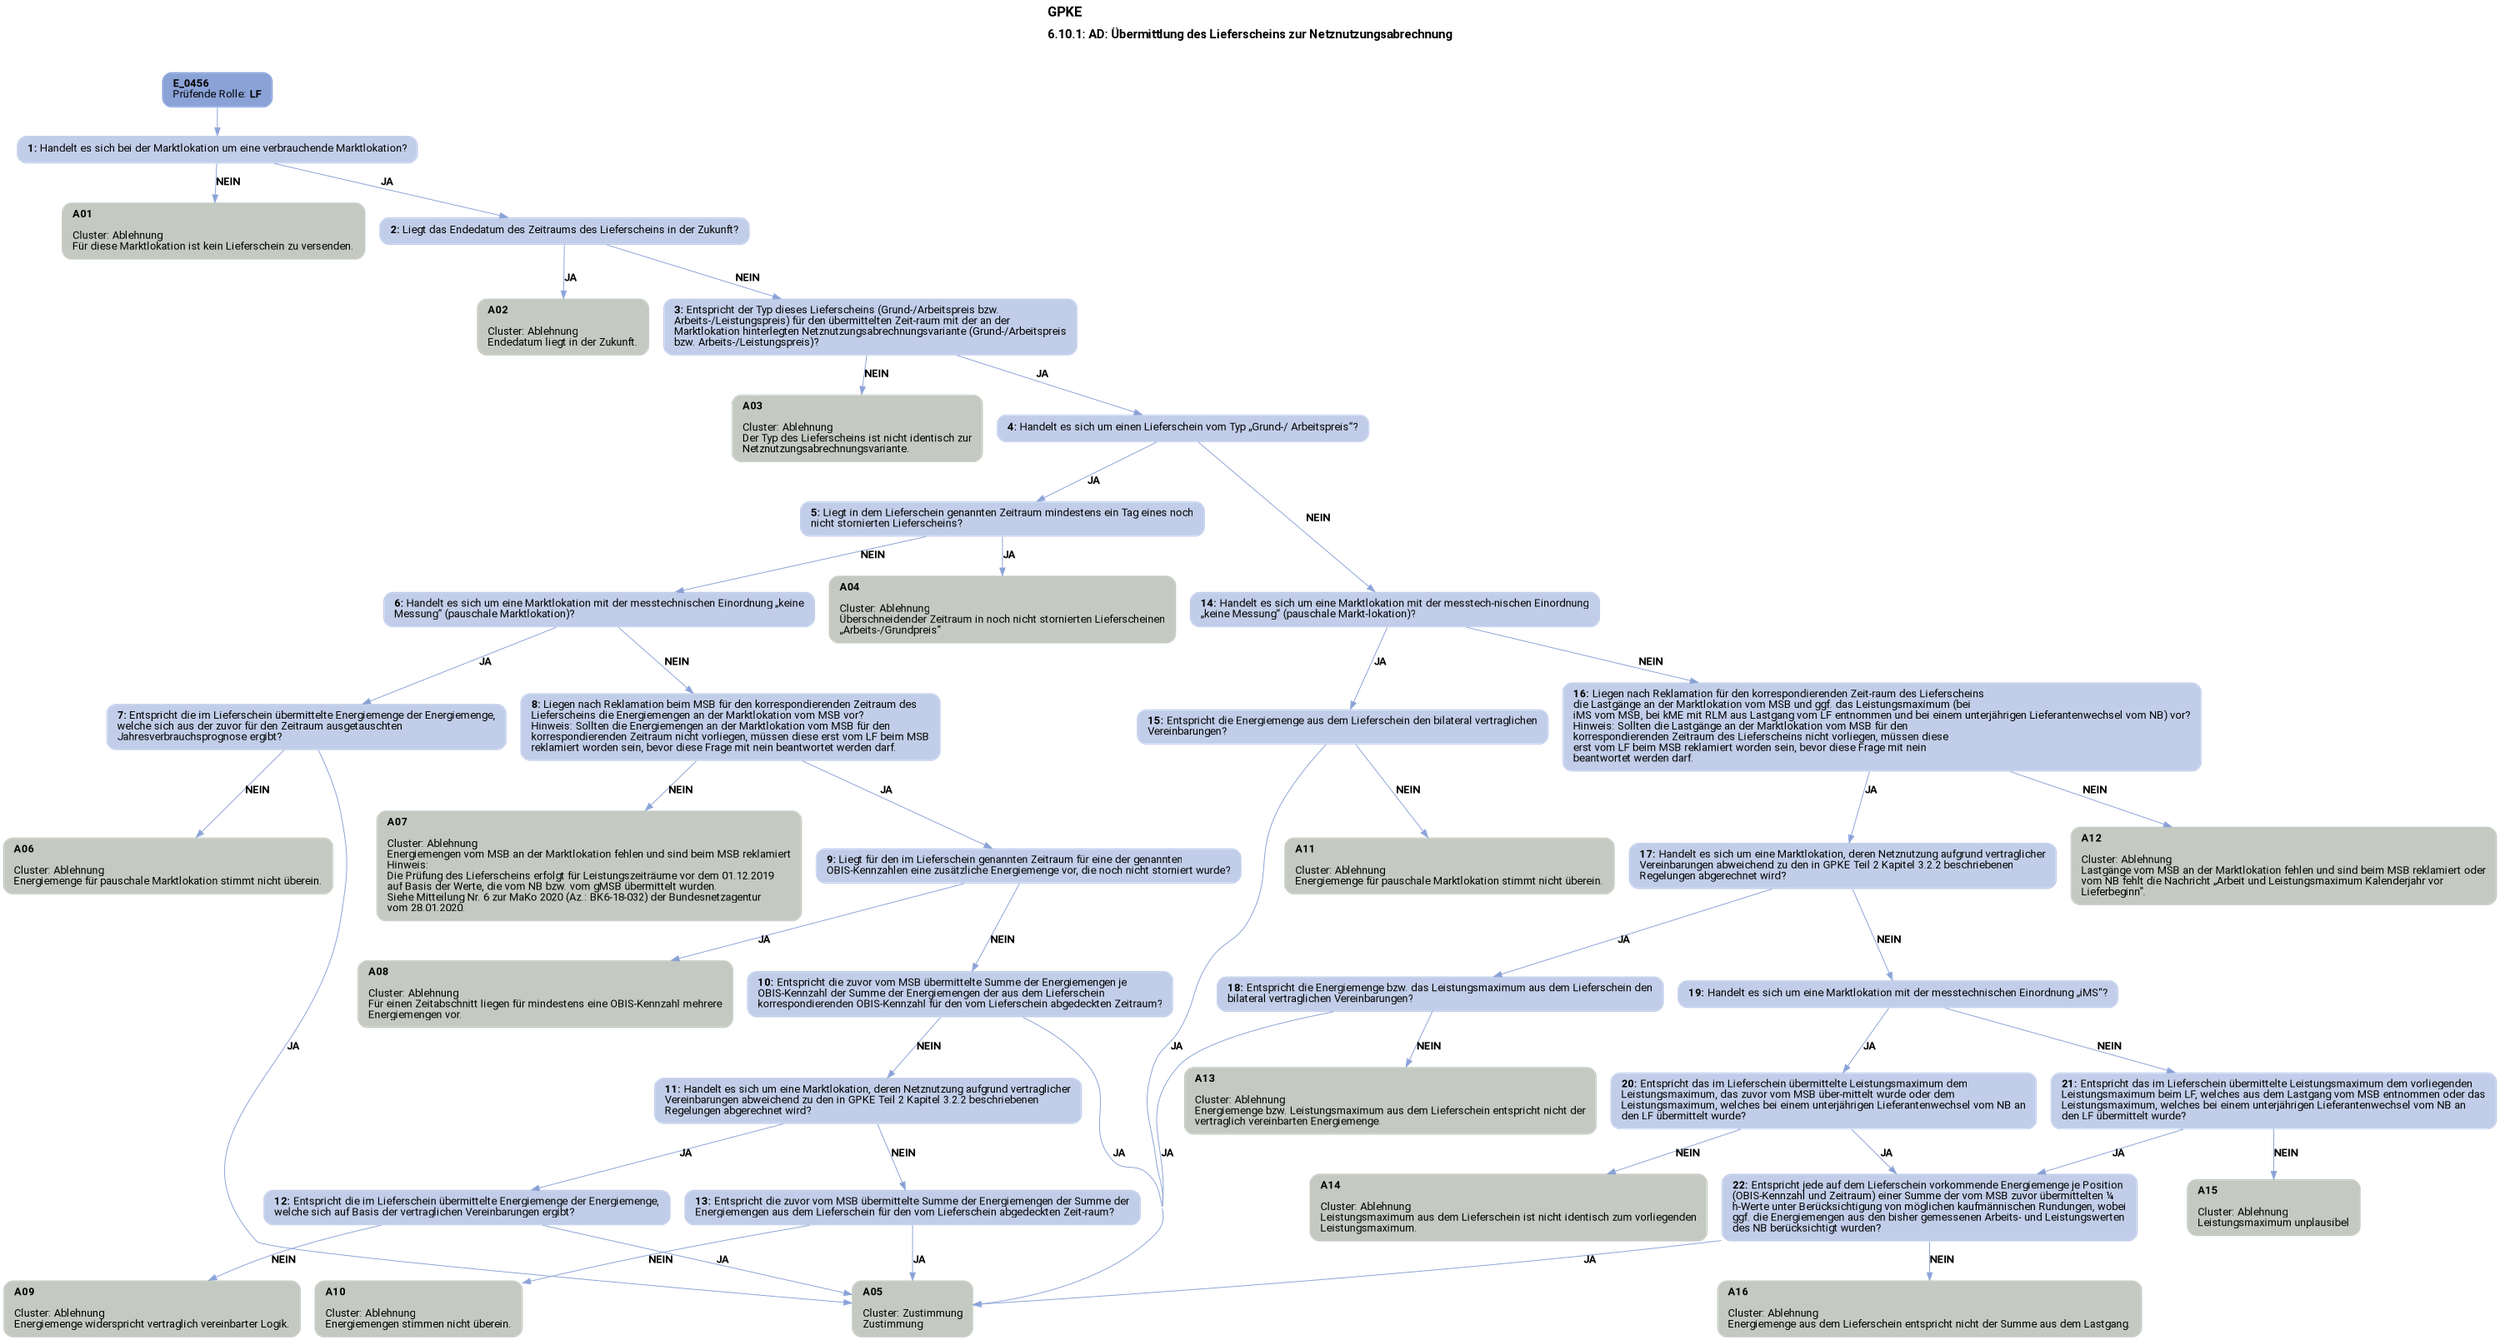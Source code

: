 digraph D {
    labelloc="t";
    label=<<B><FONT POINT-SIZE="18">GPKE</FONT></B><BR align="left"/><BR/><B><FONT POINT-SIZE="16">6.10.1: AD: Übermittlung des Lieferscheins zur Netznutzungsabrechnung</FONT></B><BR align="left"/><BR/><BR/><BR/>>;
    ratio="compress";
    concentrate=true;
    pack=true;
    rankdir=TB;
    packmode="array";
    size="20,20";
    fontsize=12;
    "Start" [margin="0.2,0.12", shape=box, style="filled,rounded", penwidth=0.0, fillcolor="#8ba2d7", label=<<B>E_0456</B><BR align="left"/><FONT>Prüfende Rolle: <B>LF</B></FONT><BR align="center"/>>, fontname="Roboto, sans-serif"];
    "1" [margin="0.2,0.12", shape=box, style="filled,rounded", penwidth=0.0, fillcolor="#c2cee9", label=<<B>1: </B>Handelt es sich bei der Marktlokation um eine verbrauchende Marktlokation?<BR align="left"/>>, fontname="Roboto, sans-serif"];
    "A01" [margin="0.2,0.12", shape=box, style="filled,rounded", penwidth=0.0, fillcolor="#c4cac1", label=<<B>A01</B><BR align="left"/><BR align="left"/><FONT>Cluster: Ablehnung<BR align="left"/>Für diese Marktlokation ist kein Lieferschein zu versenden.<BR align="left"/></FONT>>, fontname="Roboto, sans-serif"];
    "2" [margin="0.2,0.12", shape=box, style="filled,rounded", penwidth=0.0, fillcolor="#c2cee9", label=<<B>2: </B>Liegt das Endedatum des Zeitraums des Lieferscheins in der Zukunft?<BR align="left"/>>, fontname="Roboto, sans-serif"];
    "A02" [margin="0.2,0.12", shape=box, style="filled,rounded", penwidth=0.0, fillcolor="#c4cac1", label=<<B>A02</B><BR align="left"/><BR align="left"/><FONT>Cluster: Ablehnung<BR align="left"/>Endedatum liegt in der Zukunft.<BR align="left"/></FONT>>, fontname="Roboto, sans-serif"];
    "3" [margin="0.2,0.12", shape=box, style="filled,rounded", penwidth=0.0, fillcolor="#c2cee9", label=<<B>3: </B>Entspricht der Typ dieses Lieferscheins (Grund-/Arbeitspreis bzw.<BR align="left"/>Arbeits-/Leistungspreis) für den übermittelten Zeit-raum mit der an der<BR align="left"/>Marktlokation hinterlegten Netznutzungsabrechnungsvariante (Grund-/Arbeitspreis<BR align="left"/>bzw. Arbeits-/Leistungspreis)?<BR align="left"/>>, fontname="Roboto, sans-serif"];
    "A03" [margin="0.2,0.12", shape=box, style="filled,rounded", penwidth=0.0, fillcolor="#c4cac1", label=<<B>A03</B><BR align="left"/><BR align="left"/><FONT>Cluster: Ablehnung<BR align="left"/>Der Typ des Lieferscheins ist nicht identisch zur<BR align="left"/>Netznutzungsabrechnungsvariante.<BR align="left"/></FONT>>, fontname="Roboto, sans-serif"];
    "4" [margin="0.2,0.12", shape=box, style="filled,rounded", penwidth=0.0, fillcolor="#c2cee9", label=<<B>4: </B>Handelt es sich um einen Lieferschein vom Typ „Grund-/ Arbeitspreis“?<BR align="left"/>>, fontname="Roboto, sans-serif"];
    "5" [margin="0.2,0.12", shape=box, style="filled,rounded", penwidth=0.0, fillcolor="#c2cee9", label=<<B>5: </B>Liegt in dem Lieferschein genannten Zeitraum mindestens ein Tag eines noch<BR align="left"/>nicht stornierten Lieferscheins?<BR align="left"/>>, fontname="Roboto, sans-serif"];
    "A04" [margin="0.2,0.12", shape=box, style="filled,rounded", penwidth=0.0, fillcolor="#c4cac1", label=<<B>A04</B><BR align="left"/><BR align="left"/><FONT>Cluster: Ablehnung<BR align="left"/>Überschneidender Zeitraum in noch nicht stornierten Lieferscheinen<BR align="left"/>„Arbeits-/Grundpreis“<BR align="left"/></FONT>>, fontname="Roboto, sans-serif"];
    "6" [margin="0.2,0.12", shape=box, style="filled,rounded", penwidth=0.0, fillcolor="#c2cee9", label=<<B>6: </B>Handelt es sich um eine Marktlokation mit der messtechnischen Einordnung „keine<BR align="left"/>Messung“ (pauschale Marktlokation)?<BR align="left"/>>, fontname="Roboto, sans-serif"];
    "7" [margin="0.2,0.12", shape=box, style="filled,rounded", penwidth=0.0, fillcolor="#c2cee9", label=<<B>7: </B>Entspricht die im Lieferschein übermittelte Energiemenge der Energiemenge,<BR align="left"/>welche sich aus der zuvor für den Zeitraum ausgetauschten<BR align="left"/>Jahresverbrauchsprognose ergibt?<BR align="left"/>>, fontname="Roboto, sans-serif"];
    "A05" [margin="0.2,0.12", shape=box, style="filled,rounded", penwidth=0.0, fillcolor="#c4cac1", label=<<B>A05</B><BR align="left"/><BR align="left"/><FONT>Cluster: Zustimmung<BR align="left"/>Zustimmung<BR align="left"/></FONT>>, fontname="Roboto, sans-serif"];
    "A06" [margin="0.2,0.12", shape=box, style="filled,rounded", penwidth=0.0, fillcolor="#c4cac1", label=<<B>A06</B><BR align="left"/><BR align="left"/><FONT>Cluster: Ablehnung<BR align="left"/>Energiemenge für pauschale Marktlokation stimmt nicht überein.<BR align="left"/></FONT>>, fontname="Roboto, sans-serif"];
    "8" [margin="0.2,0.12", shape=box, style="filled,rounded", penwidth=0.0, fillcolor="#c2cee9", label=<<B>8: </B>Liegen nach Reklamation beim MSB für den korrespondierenden Zeitraum des<BR align="left"/>Lieferscheins die Energiemengen an der Marktlokation vom MSB vor?<BR align="left"/>Hinweis: Sollten die Energiemengen an der Marktlokation vom MSB für den<BR align="left"/>korrespondierenden Zeitraum nicht vorliegen, müssen diese erst vom LF beim MSB<BR align="left"/>reklamiert worden sein, bevor diese Frage mit nein beantwortet werden darf.<BR align="left"/>>, fontname="Roboto, sans-serif"];
    "A07" [margin="0.2,0.12", shape=box, style="filled,rounded", penwidth=0.0, fillcolor="#c4cac1", label=<<B>A07</B><BR align="left"/><BR align="left"/><FONT>Cluster: Ablehnung<BR align="left"/>Energiemengen vom MSB an der Marktlokation fehlen und sind beim MSB reklamiert<BR align="left"/>Hinweis:<BR align="left"/>Die Prüfung des Lieferscheins erfolgt für Leistungszeiträume vor dem 01.12.2019<BR align="left"/>auf Basis der Werte, die vom NB bzw. vom gMSB übermittelt wurden.<BR align="left"/>Siehe Mitteilung Nr. 6 zur MaKo 2020 (Az.: BK6-18-032) der Bundesnetzagentur<BR align="left"/>vom 28.01.2020.<BR align="left"/></FONT>>, fontname="Roboto, sans-serif"];
    "9" [margin="0.2,0.12", shape=box, style="filled,rounded", penwidth=0.0, fillcolor="#c2cee9", label=<<B>9: </B>Liegt für den im Lieferschein genannten Zeitraum für eine der genannten<BR align="left"/>OBIS-Kennzahlen eine zusätzliche Energiemenge vor, die noch nicht storniert wurde?<BR align="left"/>>, fontname="Roboto, sans-serif"];
    "A08" [margin="0.2,0.12", shape=box, style="filled,rounded", penwidth=0.0, fillcolor="#c4cac1", label=<<B>A08</B><BR align="left"/><BR align="left"/><FONT>Cluster: Ablehnung<BR align="left"/>Für einen Zeitabschnitt liegen für mindestens eine OBIS-Kennzahl mehrere<BR align="left"/>Energiemengen vor.<BR align="left"/></FONT>>, fontname="Roboto, sans-serif"];
    "10" [margin="0.2,0.12", shape=box, style="filled,rounded", penwidth=0.0, fillcolor="#c2cee9", label=<<B>10: </B>Entspricht die zuvor vom MSB übermittelte Summe der Energiemengen je<BR align="left"/>OBIS-Kennzahl der Summe der Energiemengen der aus dem Lieferschein<BR align="left"/>korrespondierenden OBIS-Kennzahl für den vom Lieferschein abgedeckten Zeitraum?<BR align="left"/>>, fontname="Roboto, sans-serif"];
    "11" [margin="0.2,0.12", shape=box, style="filled,rounded", penwidth=0.0, fillcolor="#c2cee9", label=<<B>11: </B>Handelt es sich um eine Marktlokation, deren Netznutzung aufgrund vertraglicher<BR align="left"/>Vereinbarungen abweichend zu den in GPKE Teil 2 Kapitel 3.2.2 beschriebenen<BR align="left"/>Regelungen abgerechnet wird?<BR align="left"/>>, fontname="Roboto, sans-serif"];
    "12" [margin="0.2,0.12", shape=box, style="filled,rounded", penwidth=0.0, fillcolor="#c2cee9", label=<<B>12: </B>Entspricht die im Lieferschein übermittelte Energiemenge der Energiemenge,<BR align="left"/>welche sich auf Basis der vertraglichen Vereinbarungen ergibt?<BR align="left"/>>, fontname="Roboto, sans-serif"];
    "A09" [margin="0.2,0.12", shape=box, style="filled,rounded", penwidth=0.0, fillcolor="#c4cac1", label=<<B>A09</B><BR align="left"/><BR align="left"/><FONT>Cluster: Ablehnung<BR align="left"/>Energiemenge widerspricht vertraglich vereinbarter Logik.<BR align="left"/></FONT>>, fontname="Roboto, sans-serif"];
    "13" [margin="0.2,0.12", shape=box, style="filled,rounded", penwidth=0.0, fillcolor="#c2cee9", label=<<B>13: </B>Entspricht die zuvor vom MSB übermittelte Summe der Energiemengen der Summe der<BR align="left"/>Energiemengen aus dem Lieferschein für den vom Lieferschein abgedeckten Zeit-raum?<BR align="left"/>>, fontname="Roboto, sans-serif"];
    "A10" [margin="0.2,0.12", shape=box, style="filled,rounded", penwidth=0.0, fillcolor="#c4cac1", label=<<B>A10</B><BR align="left"/><BR align="left"/><FONT>Cluster: Ablehnung<BR align="left"/>Energiemengen stimmen nicht überein.<BR align="left"/></FONT>>, fontname="Roboto, sans-serif"];
    "14" [margin="0.2,0.12", shape=box, style="filled,rounded", penwidth=0.0, fillcolor="#c2cee9", label=<<B>14: </B>Handelt es sich um eine Marktlokation mit der messtech-nischen Einordnung<BR align="left"/>„keine Messung“ (pauschale Markt-lokation)?<BR align="left"/>>, fontname="Roboto, sans-serif"];
    "15" [margin="0.2,0.12", shape=box, style="filled,rounded", penwidth=0.0, fillcolor="#c2cee9", label=<<B>15: </B>Entspricht die Energiemenge aus dem Lieferschein den bilateral vertraglichen<BR align="left"/>Vereinbarungen?<BR align="left"/>>, fontname="Roboto, sans-serif"];
    "A11" [margin="0.2,0.12", shape=box, style="filled,rounded", penwidth=0.0, fillcolor="#c4cac1", label=<<B>A11</B><BR align="left"/><BR align="left"/><FONT>Cluster: Ablehnung<BR align="left"/>Energiemenge für pauschale Marktlokation stimmt nicht überein.<BR align="left"/></FONT>>, fontname="Roboto, sans-serif"];
    "16" [margin="0.2,0.12", shape=box, style="filled,rounded", penwidth=0.0, fillcolor="#c2cee9", label=<<B>16: </B>Liegen nach Reklamation für den korrespondierenden Zeit-raum des Lieferscheins<BR align="left"/>die Lastgänge an der Marktlokation vom MSB und ggf. das Leistungsmaximum (bei<BR align="left"/>iMS vom MSB, bei kME mit RLM aus Lastgang vom LF entnommen und bei einem unterjährigen Lieferantenwechsel vom NB) vor?<BR align="left"/>Hinweis: Sollten die Lastgänge an der Marktlokation vom MSB für den<BR align="left"/>korrespondierenden Zeitraum des Lieferscheins nicht vorliegen, müssen diese<BR align="left"/>erst vom LF beim MSB reklamiert worden sein, bevor diese Frage mit nein<BR align="left"/>beantwortet werden darf.<BR align="left"/>>, fontname="Roboto, sans-serif"];
    "A12" [margin="0.2,0.12", shape=box, style="filled,rounded", penwidth=0.0, fillcolor="#c4cac1", label=<<B>A12</B><BR align="left"/><BR align="left"/><FONT>Cluster: Ablehnung<BR align="left"/>Lastgänge vom MSB an der Marktlokation fehlen und sind beim MSB reklamiert oder<BR align="left"/>vom NB fehlt die Nachricht „Arbeit und Leistungsmaximum Kalenderjahr vor<BR align="left"/>Lieferbeginn".<BR align="left"/></FONT>>, fontname="Roboto, sans-serif"];
    "17" [margin="0.2,0.12", shape=box, style="filled,rounded", penwidth=0.0, fillcolor="#c2cee9", label=<<B>17: </B>Handelt es sich um eine Marktlokation, deren Netznutzung aufgrund vertraglicher<BR align="left"/>Vereinbarungen abweichend zu den in GPKE Teil 2 Kapitel 3.2.2 beschriebenen<BR align="left"/>Regelungen abgerechnet wird?<BR align="left"/>>, fontname="Roboto, sans-serif"];
    "18" [margin="0.2,0.12", shape=box, style="filled,rounded", penwidth=0.0, fillcolor="#c2cee9", label=<<B>18: </B>Entspricht die Energiemenge bzw. das Leistungsmaximum aus dem Lieferschein den<BR align="left"/>bilateral vertraglichen Vereinbarungen?<BR align="left"/>>, fontname="Roboto, sans-serif"];
    "A13" [margin="0.2,0.12", shape=box, style="filled,rounded", penwidth=0.0, fillcolor="#c4cac1", label=<<B>A13</B><BR align="left"/><BR align="left"/><FONT>Cluster: Ablehnung<BR align="left"/>Energiemenge bzw. Leistungsmaximum aus dem Lieferschein entspricht nicht der<BR align="left"/>vertraglich vereinbarten Energiemenge.<BR align="left"/></FONT>>, fontname="Roboto, sans-serif"];
    "19" [margin="0.2,0.12", shape=box, style="filled,rounded", penwidth=0.0, fillcolor="#c2cee9", label=<<B>19: </B>Handelt es sich um eine Marktlokation mit der messtechnischen Einordnung „iMS“?<BR align="left"/>>, fontname="Roboto, sans-serif"];
    "20" [margin="0.2,0.12", shape=box, style="filled,rounded", penwidth=0.0, fillcolor="#c2cee9", label=<<B>20: </B>Entspricht das im Lieferschein übermittelte Leistungsmaximum dem<BR align="left"/>Leistungsmaximum, das zuvor vom MSB über-mittelt wurde oder dem<BR align="left"/>Leistungsmaximum, welches bei einem unterjährigen Lieferantenwechsel vom NB an<BR align="left"/>den LF übermittelt wurde?<BR align="left"/>>, fontname="Roboto, sans-serif"];
    "A14" [margin="0.2,0.12", shape=box, style="filled,rounded", penwidth=0.0, fillcolor="#c4cac1", label=<<B>A14</B><BR align="left"/><BR align="left"/><FONT>Cluster: Ablehnung<BR align="left"/>Leistungsmaximum aus dem Lieferschein ist nicht identisch zum vorliegenden<BR align="left"/>Leistungsmaximum.<BR align="left"/></FONT>>, fontname="Roboto, sans-serif"];
    "21" [margin="0.2,0.12", shape=box, style="filled,rounded", penwidth=0.0, fillcolor="#c2cee9", label=<<B>21: </B>Entspricht das im Lieferschein übermittelte Leistungsmaximum dem vorliegenden<BR align="left"/>Leistungsmaximum beim LF, welches aus dem Lastgang vom MSB entnommen oder das<BR align="left"/>Leistungsmaximum, welches bei einem unterjährigen Lieferantenwechsel vom NB an<BR align="left"/>den LF übermittelt wurde?<BR align="left"/>>, fontname="Roboto, sans-serif"];
    "A15" [margin="0.2,0.12", shape=box, style="filled,rounded", penwidth=0.0, fillcolor="#c4cac1", label=<<B>A15</B><BR align="left"/><BR align="left"/><FONT>Cluster: Ablehnung<BR align="left"/>Leistungsmaximum unplausibel<BR align="left"/></FONT>>, fontname="Roboto, sans-serif"];
    "22" [margin="0.2,0.12", shape=box, style="filled,rounded", penwidth=0.0, fillcolor="#c2cee9", label=<<B>22: </B>Entspricht jede auf dem Lieferschein vorkommende Energiemenge je Position<BR align="left"/>(OBIS-Kennzahl und Zeitraum) einer Summe der vom MSB zuvor übermittelten ¼<BR align="left"/>h-Werte unter Berücksichtigung von möglichen kaufmännischen Rundungen, wobei<BR align="left"/>ggf. die Energiemengen aus den bisher gemessenen Arbeits- und Leistungswerten<BR align="left"/>des NB berücksichtigt wurden?<BR align="left"/>>, fontname="Roboto, sans-serif"];
    "A16" [margin="0.2,0.12", shape=box, style="filled,rounded", penwidth=0.0, fillcolor="#c4cac1", label=<<B>A16</B><BR align="left"/><BR align="left"/><FONT>Cluster: Ablehnung<BR align="left"/>Energiemenge aus dem Lieferschein entspricht nicht der Summe aus dem Lastgang.<BR align="left"/></FONT>>, fontname="Roboto, sans-serif"];

    "Start" -> "1" [color="#88a0d6"];
    "1" -> "A01" [label=<<B>NEIN</B>>, color="#88a0d6", fontname="Roboto, sans-serif"];
    "1" -> "2" [label=<<B>JA</B>>, color="#88a0d6", fontname="Roboto, sans-serif"];
    "2" -> "A02" [label=<<B>JA</B>>, color="#88a0d6", fontname="Roboto, sans-serif"];
    "2" -> "3" [label=<<B>NEIN</B>>, color="#88a0d6", fontname="Roboto, sans-serif"];
    "3" -> "A03" [label=<<B>NEIN</B>>, color="#88a0d6", fontname="Roboto, sans-serif"];
    "3" -> "4" [label=<<B>JA</B>>, color="#88a0d6", fontname="Roboto, sans-serif"];
    "4" -> "5" [label=<<B>JA</B>>, color="#88a0d6", fontname="Roboto, sans-serif"];
    "4" -> "14" [label=<<B>NEIN</B>>, color="#88a0d6", fontname="Roboto, sans-serif"];
    "5" -> "A04" [label=<<B>JA</B>>, color="#88a0d6", fontname="Roboto, sans-serif"];
    "5" -> "6" [label=<<B>NEIN</B>>, color="#88a0d6", fontname="Roboto, sans-serif"];
    "6" -> "7" [label=<<B>JA</B>>, color="#88a0d6", fontname="Roboto, sans-serif"];
    "6" -> "8" [label=<<B>NEIN</B>>, color="#88a0d6", fontname="Roboto, sans-serif"];
    "7" -> "A05" [label=<<B>JA</B>>, color="#88a0d6", fontname="Roboto, sans-serif"];
    "7" -> "A06" [label=<<B>NEIN</B>>, color="#88a0d6", fontname="Roboto, sans-serif"];
    "8" -> "A07" [label=<<B>NEIN</B>>, color="#88a0d6", fontname="Roboto, sans-serif"];
    "8" -> "9" [label=<<B>JA</B>>, color="#88a0d6", fontname="Roboto, sans-serif"];
    "9" -> "A08" [label=<<B>JA</B>>, color="#88a0d6", fontname="Roboto, sans-serif"];
    "9" -> "10" [label=<<B>NEIN</B>>, color="#88a0d6", fontname="Roboto, sans-serif"];
    "10" -> "A05" [label=<<B>JA</B>>, color="#88a0d6", fontname="Roboto, sans-serif"];
    "10" -> "11" [label=<<B>NEIN</B>>, color="#88a0d6", fontname="Roboto, sans-serif"];
    "11" -> "12" [label=<<B>JA</B>>, color="#88a0d6", fontname="Roboto, sans-serif"];
    "11" -> "13" [label=<<B>NEIN</B>>, color="#88a0d6", fontname="Roboto, sans-serif"];
    "12" -> "A05" [label=<<B>JA</B>>, color="#88a0d6", fontname="Roboto, sans-serif"];
    "12" -> "A09" [label=<<B>NEIN</B>>, color="#88a0d6", fontname="Roboto, sans-serif"];
    "13" -> "A05" [label=<<B>JA</B>>, color="#88a0d6", fontname="Roboto, sans-serif"];
    "13" -> "A10" [label=<<B>NEIN</B>>, color="#88a0d6", fontname="Roboto, sans-serif"];
    "14" -> "15" [label=<<B>JA</B>>, color="#88a0d6", fontname="Roboto, sans-serif"];
    "14" -> "16" [label=<<B>NEIN</B>>, color="#88a0d6", fontname="Roboto, sans-serif"];
    "15" -> "A05" [label=<<B>JA</B>>, color="#88a0d6", fontname="Roboto, sans-serif"];
    "15" -> "A11" [label=<<B>NEIN</B>>, color="#88a0d6", fontname="Roboto, sans-serif"];
    "16" -> "A12" [label=<<B>NEIN</B>>, color="#88a0d6", fontname="Roboto, sans-serif"];
    "16" -> "17" [label=<<B>JA</B>>, color="#88a0d6", fontname="Roboto, sans-serif"];
    "17" -> "18" [label=<<B>JA</B>>, color="#88a0d6", fontname="Roboto, sans-serif"];
    "17" -> "19" [label=<<B>NEIN</B>>, color="#88a0d6", fontname="Roboto, sans-serif"];
    "18" -> "A05" [label=<<B>JA</B>>, color="#88a0d6", fontname="Roboto, sans-serif"];
    "18" -> "A13" [label=<<B>NEIN</B>>, color="#88a0d6", fontname="Roboto, sans-serif"];
    "19" -> "20" [label=<<B>JA</B>>, color="#88a0d6", fontname="Roboto, sans-serif"];
    "19" -> "21" [label=<<B>NEIN</B>>, color="#88a0d6", fontname="Roboto, sans-serif"];
    "20" -> "A14" [label=<<B>NEIN</B>>, color="#88a0d6", fontname="Roboto, sans-serif"];
    "20" -> "22" [label=<<B>JA</B>>, color="#88a0d6", fontname="Roboto, sans-serif"];
    "21" -> "A15" [label=<<B>NEIN</B>>, color="#88a0d6", fontname="Roboto, sans-serif"];
    "21" -> "22" [label=<<B>JA</B>>, color="#88a0d6", fontname="Roboto, sans-serif"];
    "22" -> "A05" [label=<<B>JA</B>>, color="#88a0d6", fontname="Roboto, sans-serif"];
    "22" -> "A16" [label=<<B>NEIN</B>>, color="#88a0d6", fontname="Roboto, sans-serif"];

    bgcolor="transparent";
fontname="Roboto, sans-serif";
}